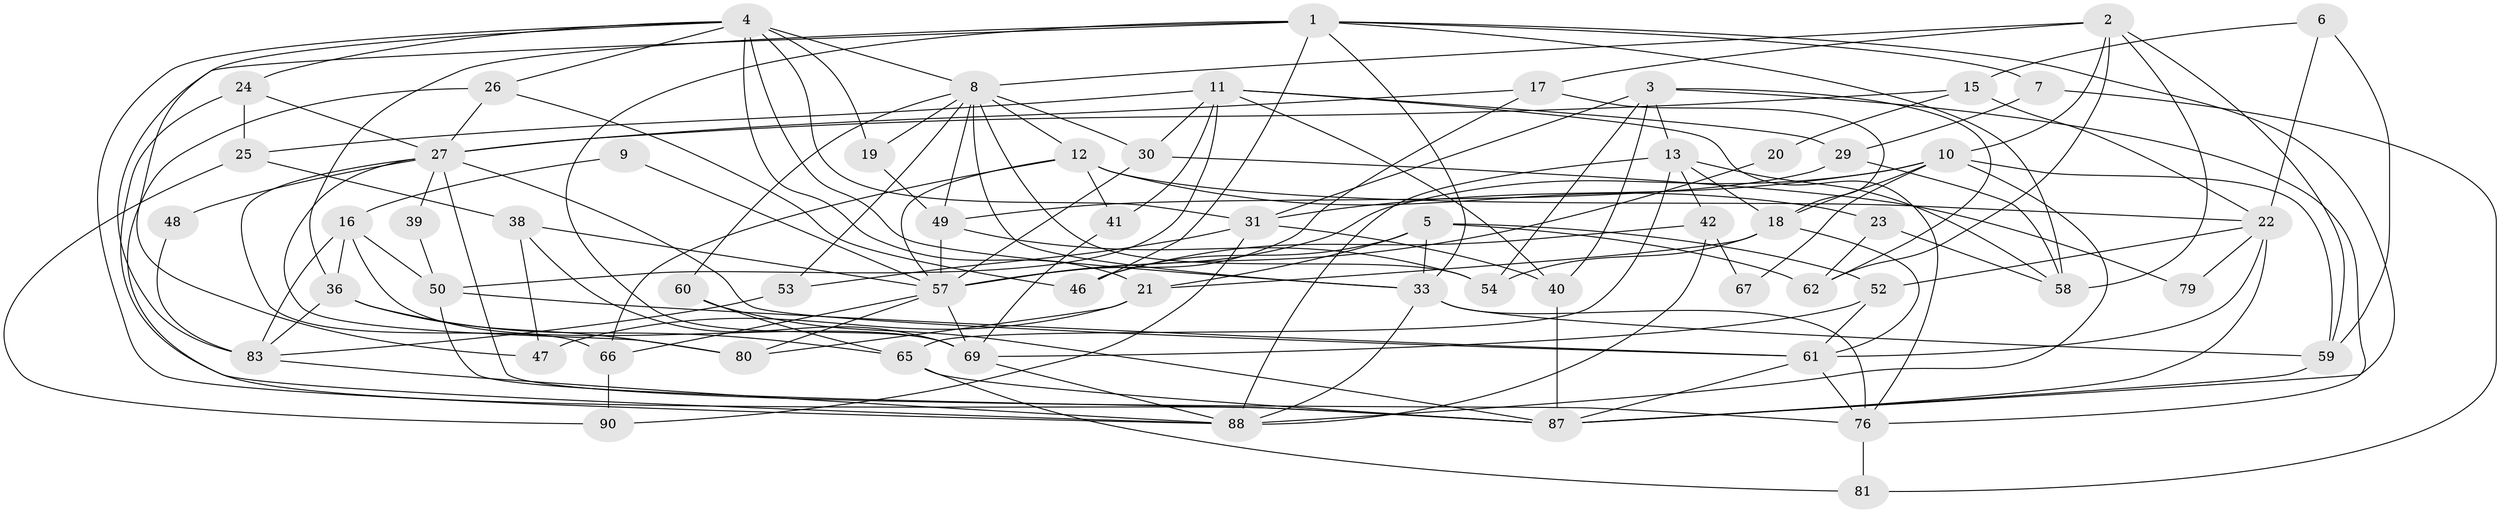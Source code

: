 // original degree distribution, {5: 0.14736842105263157, 4: 0.4, 7: 0.031578947368421054, 3: 0.24210526315789474, 2: 0.09473684210526316, 6: 0.07368421052631578, 8: 0.010526315789473684}
// Generated by graph-tools (version 1.1) at 2025/42/03/06/25 10:42:01]
// undirected, 62 vertices, 153 edges
graph export_dot {
graph [start="1"]
  node [color=gray90,style=filled];
  1 [super="+14"];
  2 [super="+71"];
  3 [super="+95"];
  4 [super="+34"];
  5 [super="+44"];
  6 [super="+56"];
  7 [super="+51"];
  8 [super="+72"];
  9;
  10 [super="+28"];
  11 [super="+75"];
  12 [super="+63"];
  13 [super="+91"];
  15;
  16 [super="+86"];
  17;
  18 [super="+70"];
  19;
  20;
  21 [super="+43"];
  22 [super="+35"];
  23;
  24 [super="+64"];
  25 [super="+55"];
  26;
  27 [super="+78"];
  29;
  30 [super="+84"];
  31 [super="+32"];
  33 [super="+37"];
  36 [super="+45"];
  38;
  39;
  40;
  41;
  42;
  46;
  47;
  48;
  49;
  50 [super="+68"];
  52;
  53;
  54;
  57 [super="+74"];
  58 [super="+93"];
  59 [super="+73"];
  60;
  61 [super="+82"];
  62 [super="+77"];
  65;
  66;
  67;
  69 [super="+89"];
  76;
  79;
  80;
  81;
  83 [super="+85"];
  87 [super="+92"];
  88 [super="+94"];
  90;
  1 -- 46;
  1 -- 33;
  1 -- 36;
  1 -- 87;
  1 -- 7;
  1 -- 58;
  1 -- 83;
  1 -- 69;
  2 -- 10;
  2 -- 58;
  2 -- 8;
  2 -- 17;
  2 -- 62;
  2 -- 59;
  3 -- 13;
  3 -- 62;
  3 -- 54;
  3 -- 40;
  3 -- 76;
  3 -- 31;
  4 -- 19;
  4 -- 26;
  4 -- 47;
  4 -- 88;
  4 -- 8;
  4 -- 24;
  4 -- 31;
  4 -- 33;
  4 -- 21 [weight=2];
  5 -- 62;
  5 -- 33;
  5 -- 52;
  5 -- 46;
  5 -- 21;
  6 -- 15;
  6 -- 22 [weight=2];
  6 -- 59;
  7 -- 29;
  7 -- 81;
  8 -- 49;
  8 -- 53;
  8 -- 54;
  8 -- 60;
  8 -- 19;
  8 -- 12;
  8 -- 30;
  8 -- 33;
  9 -- 16;
  9 -- 57;
  10 -- 57;
  10 -- 31;
  10 -- 67;
  10 -- 88;
  10 -- 59;
  10 -- 18;
  11 -- 40;
  11 -- 25;
  11 -- 41;
  11 -- 76;
  11 -- 29;
  11 -- 30;
  11 -- 50;
  12 -- 41;
  12 -- 57;
  12 -- 66;
  12 -- 22;
  12 -- 23;
  13 -- 88;
  13 -- 18;
  13 -- 65;
  13 -- 42;
  13 -- 58;
  15 -- 22;
  15 -- 20;
  15 -- 27;
  16 -- 69;
  16 -- 83;
  16 -- 36;
  16 -- 50;
  17 -- 27;
  17 -- 18;
  17 -- 57;
  18 -- 21;
  18 -- 54;
  18 -- 61;
  19 -- 49;
  20 -- 57;
  21 -- 47;
  21 -- 80;
  22 -- 87;
  22 -- 79;
  22 -- 52;
  22 -- 61;
  23 -- 58 [weight=2];
  23 -- 62 [weight=2];
  24 -- 27;
  24 -- 87;
  24 -- 25;
  25 -- 90;
  25 -- 38;
  26 -- 88;
  26 -- 27;
  26 -- 46;
  27 -- 39;
  27 -- 48;
  27 -- 61;
  27 -- 66;
  27 -- 80;
  27 -- 76;
  29 -- 49;
  29 -- 58;
  30 -- 57;
  30 -- 79;
  31 -- 40;
  31 -- 53;
  31 -- 90;
  33 -- 59;
  33 -- 88;
  33 -- 76;
  36 -- 65;
  36 -- 83;
  36 -- 80;
  38 -- 47;
  38 -- 57;
  38 -- 69;
  39 -- 50;
  40 -- 87;
  41 -- 69;
  42 -- 46;
  42 -- 67;
  42 -- 88;
  48 -- 83;
  49 -- 54;
  49 -- 57;
  50 -- 87;
  50 -- 61;
  52 -- 69;
  52 -- 61;
  53 -- 83;
  57 -- 80;
  57 -- 66;
  57 -- 69;
  59 -- 87;
  60 -- 65;
  60 -- 87;
  61 -- 76;
  61 -- 87;
  65 -- 81;
  65 -- 87;
  66 -- 90;
  69 -- 88;
  76 -- 81;
  83 -- 88;
}
